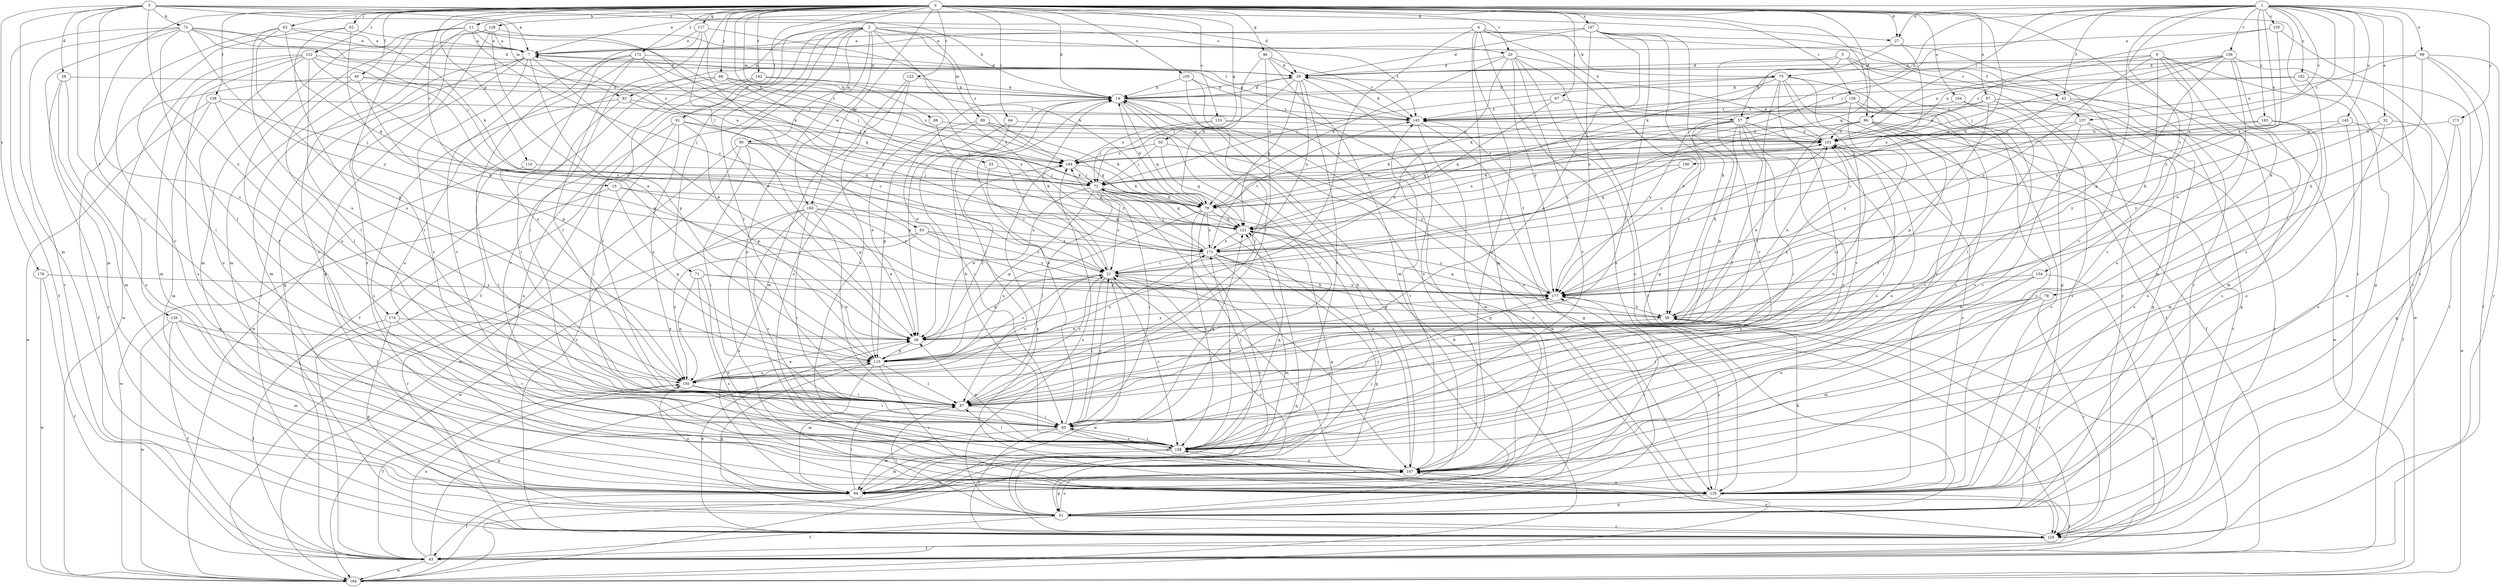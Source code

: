 strict digraph  {
0;
1;
2;
3;
4;
5;
6;
7;
11;
14;
15;
20;
21;
27;
28;
29;
32;
36;
40;
42;
43;
46;
50;
51;
53;
57;
58;
62;
63;
64;
65;
67;
68;
71;
72;
73;
75;
78;
79;
81;
83;
86;
87;
88;
89;
90;
92;
94;
97;
99;
100;
101;
104;
105;
107;
110;
115;
117;
121;
122;
123;
126;
128;
129;
133;
135;
138;
139;
142;
143;
145;
150;
154;
155;
156;
157;
158;
160;
164;
167;
171;
172;
173;
174;
176;
177;
182;
183;
184;
0 -> 11  [label=b];
0 -> 14  [label=b];
0 -> 15  [label=c];
0 -> 20  [label=c];
0 -> 27  [label=d];
0 -> 40  [label=f];
0 -> 46  [label=g];
0 -> 50  [label=g];
0 -> 53  [label=h];
0 -> 62  [label=i];
0 -> 63  [label=i];
0 -> 64  [label=i];
0 -> 67  [label=j];
0 -> 68  [label=j];
0 -> 71  [label=j];
0 -> 81  [label=l];
0 -> 83  [label=l];
0 -> 86  [label=l];
0 -> 88  [label=m];
0 -> 97  [label=n];
0 -> 104  [label=o];
0 -> 105  [label=o];
0 -> 110  [label=p];
0 -> 117  [label=q];
0 -> 121  [label=q];
0 -> 122  [label=r];
0 -> 123  [label=r];
0 -> 126  [label=r];
0 -> 128  [label=r];
0 -> 129  [label=r];
0 -> 133  [label=s];
0 -> 135  [label=s];
0 -> 138  [label=t];
0 -> 139  [label=t];
0 -> 142  [label=t];
0 -> 160  [label=w];
0 -> 167  [label=x];
0 -> 171  [label=x];
0 -> 172  [label=y];
1 -> 7  [label=a];
1 -> 27  [label=d];
1 -> 32  [label=e];
1 -> 42  [label=f];
1 -> 57  [label=h];
1 -> 65  [label=i];
1 -> 72  [label=j];
1 -> 86  [label=l];
1 -> 99  [label=n];
1 -> 100  [label=n];
1 -> 115  [label=p];
1 -> 145  [label=u];
1 -> 154  [label=v];
1 -> 155  [label=v];
1 -> 156  [label=v];
1 -> 157  [label=v];
1 -> 171  [label=x];
1 -> 173  [label=y];
1 -> 182  [label=z];
1 -> 183  [label=z];
1 -> 184  [label=z];
2 -> 20  [label=c];
2 -> 36  [label=e];
2 -> 87  [label=l];
2 -> 89  [label=m];
2 -> 90  [label=m];
2 -> 92  [label=m];
2 -> 107  [label=o];
2 -> 143  [label=t];
2 -> 160  [label=w];
2 -> 164  [label=w];
2 -> 171  [label=x];
2 -> 174  [label=y];
2 -> 184  [label=z];
3 -> 7  [label=a];
3 -> 14  [label=b];
3 -> 27  [label=d];
3 -> 28  [label=d];
3 -> 29  [label=d];
3 -> 65  [label=i];
3 -> 73  [label=k];
3 -> 92  [label=m];
3 -> 94  [label=m];
3 -> 150  [label=u];
3 -> 174  [label=y];
3 -> 176  [label=y];
4 -> 7  [label=a];
4 -> 21  [label=c];
4 -> 57  [label=h];
4 -> 75  [label=k];
4 -> 94  [label=m];
4 -> 107  [label=o];
4 -> 135  [label=s];
4 -> 157  [label=v];
5 -> 29  [label=d];
5 -> 42  [label=f];
5 -> 51  [label=g];
5 -> 57  [label=h];
5 -> 129  [label=r];
5 -> 158  [label=v];
6 -> 58  [label=h];
6 -> 75  [label=k];
6 -> 78  [label=k];
6 -> 101  [label=n];
6 -> 107  [label=o];
6 -> 158  [label=v];
6 -> 164  [label=w];
6 -> 177  [label=y];
7 -> 29  [label=d];
7 -> 36  [label=e];
7 -> 51  [label=g];
7 -> 94  [label=m];
7 -> 115  [label=p];
7 -> 129  [label=r];
7 -> 158  [label=v];
11 -> 7  [label=a];
11 -> 21  [label=c];
11 -> 65  [label=i];
11 -> 94  [label=m];
11 -> 107  [label=o];
11 -> 143  [label=t];
11 -> 158  [label=v];
11 -> 184  [label=z];
14 -> 29  [label=d];
14 -> 36  [label=e];
14 -> 51  [label=g];
14 -> 65  [label=i];
14 -> 87  [label=l];
14 -> 121  [label=q];
14 -> 129  [label=r];
14 -> 143  [label=t];
15 -> 79  [label=k];
15 -> 115  [label=p];
15 -> 164  [label=w];
15 -> 177  [label=y];
20 -> 29  [label=d];
20 -> 36  [label=e];
20 -> 58  [label=h];
20 -> 79  [label=k];
20 -> 129  [label=r];
20 -> 135  [label=s];
20 -> 158  [label=v];
20 -> 177  [label=y];
21 -> 14  [label=b];
21 -> 36  [label=e];
21 -> 65  [label=i];
21 -> 107  [label=o];
21 -> 150  [label=u];
21 -> 158  [label=v];
21 -> 164  [label=w];
21 -> 177  [label=y];
27 -> 79  [label=k];
27 -> 158  [label=v];
27 -> 171  [label=x];
28 -> 14  [label=b];
28 -> 94  [label=m];
28 -> 129  [label=r];
28 -> 135  [label=s];
29 -> 14  [label=b];
29 -> 72  [label=j];
29 -> 107  [label=o];
29 -> 121  [label=q];
29 -> 158  [label=v];
29 -> 171  [label=x];
32 -> 51  [label=g];
32 -> 101  [label=n];
32 -> 107  [label=o];
32 -> 177  [label=y];
36 -> 115  [label=p];
36 -> 177  [label=y];
40 -> 14  [label=b];
40 -> 43  [label=f];
40 -> 87  [label=l];
40 -> 101  [label=n];
40 -> 115  [label=p];
42 -> 21  [label=c];
42 -> 135  [label=s];
42 -> 143  [label=t];
42 -> 164  [label=w];
43 -> 58  [label=h];
43 -> 115  [label=p];
43 -> 150  [label=u];
43 -> 164  [label=w];
46 -> 29  [label=d];
46 -> 79  [label=k];
46 -> 87  [label=l];
46 -> 94  [label=m];
46 -> 143  [label=t];
50 -> 72  [label=j];
50 -> 121  [label=q];
50 -> 177  [label=y];
50 -> 184  [label=z];
51 -> 21  [label=c];
51 -> 43  [label=f];
51 -> 87  [label=l];
51 -> 107  [label=o];
51 -> 129  [label=r];
51 -> 184  [label=z];
53 -> 21  [label=c];
53 -> 72  [label=j];
57 -> 58  [label=h];
57 -> 65  [label=i];
57 -> 87  [label=l];
57 -> 101  [label=n];
57 -> 107  [label=o];
57 -> 115  [label=p];
57 -> 121  [label=q];
57 -> 158  [label=v];
57 -> 171  [label=x];
57 -> 177  [label=y];
58 -> 36  [label=e];
58 -> 101  [label=n];
58 -> 121  [label=q];
58 -> 129  [label=r];
62 -> 7  [label=a];
62 -> 58  [label=h];
62 -> 65  [label=i];
62 -> 150  [label=u];
63 -> 7  [label=a];
63 -> 79  [label=k];
63 -> 115  [label=p];
63 -> 121  [label=q];
63 -> 150  [label=u];
63 -> 158  [label=v];
64 -> 36  [label=e];
64 -> 65  [label=i];
64 -> 101  [label=n];
65 -> 14  [label=b];
65 -> 21  [label=c];
65 -> 94  [label=m];
65 -> 107  [label=o];
65 -> 121  [label=q];
65 -> 129  [label=r];
65 -> 158  [label=v];
65 -> 177  [label=y];
67 -> 43  [label=f];
67 -> 121  [label=q];
67 -> 143  [label=t];
68 -> 14  [label=b];
68 -> 43  [label=f];
68 -> 72  [label=j];
68 -> 164  [label=w];
68 -> 184  [label=z];
71 -> 36  [label=e];
71 -> 107  [label=o];
71 -> 135  [label=s];
71 -> 150  [label=u];
71 -> 177  [label=y];
72 -> 7  [label=a];
72 -> 21  [label=c];
72 -> 36  [label=e];
72 -> 65  [label=i];
72 -> 79  [label=k];
72 -> 87  [label=l];
72 -> 107  [label=o];
72 -> 115  [label=p];
72 -> 121  [label=q];
73 -> 7  [label=a];
73 -> 29  [label=d];
73 -> 43  [label=f];
73 -> 72  [label=j];
73 -> 87  [label=l];
73 -> 94  [label=m];
73 -> 129  [label=r];
73 -> 177  [label=y];
73 -> 184  [label=z];
75 -> 14  [label=b];
75 -> 43  [label=f];
75 -> 65  [label=i];
75 -> 72  [label=j];
75 -> 79  [label=k];
75 -> 87  [label=l];
75 -> 107  [label=o];
75 -> 135  [label=s];
75 -> 158  [label=v];
78 -> 58  [label=h];
78 -> 65  [label=i];
78 -> 94  [label=m];
78 -> 129  [label=r];
79 -> 14  [label=b];
79 -> 101  [label=n];
79 -> 121  [label=q];
79 -> 129  [label=r];
79 -> 150  [label=u];
79 -> 158  [label=v];
79 -> 171  [label=x];
81 -> 65  [label=i];
81 -> 101  [label=n];
81 -> 107  [label=o];
81 -> 115  [label=p];
81 -> 121  [label=q];
81 -> 150  [label=u];
83 -> 21  [label=c];
83 -> 129  [label=r];
83 -> 150  [label=u];
83 -> 171  [label=x];
83 -> 177  [label=y];
86 -> 21  [label=c];
86 -> 36  [label=e];
86 -> 79  [label=k];
86 -> 87  [label=l];
86 -> 101  [label=n];
86 -> 129  [label=r];
86 -> 135  [label=s];
86 -> 158  [label=v];
87 -> 65  [label=i];
87 -> 101  [label=n];
88 -> 21  [label=c];
88 -> 101  [label=n];
89 -> 36  [label=e];
89 -> 79  [label=k];
89 -> 101  [label=n];
89 -> 115  [label=p];
89 -> 121  [label=q];
90 -> 65  [label=i];
90 -> 79  [label=k];
90 -> 115  [label=p];
90 -> 129  [label=r];
90 -> 164  [label=w];
90 -> 184  [label=z];
92 -> 21  [label=c];
92 -> 87  [label=l];
92 -> 135  [label=s];
92 -> 143  [label=t];
94 -> 43  [label=f];
94 -> 72  [label=j];
94 -> 87  [label=l];
94 -> 121  [label=q];
94 -> 150  [label=u];
94 -> 177  [label=y];
97 -> 51  [label=g];
97 -> 101  [label=n];
97 -> 115  [label=p];
97 -> 135  [label=s];
97 -> 143  [label=t];
99 -> 29  [label=d];
99 -> 43  [label=f];
99 -> 58  [label=h];
99 -> 101  [label=n];
99 -> 129  [label=r];
99 -> 135  [label=s];
100 -> 72  [label=j];
100 -> 121  [label=q];
101 -> 29  [label=d];
101 -> 79  [label=k];
101 -> 87  [label=l];
101 -> 135  [label=s];
101 -> 177  [label=y];
101 -> 184  [label=z];
104 -> 51  [label=g];
104 -> 87  [label=l];
104 -> 143  [label=t];
105 -> 14  [label=b];
105 -> 87  [label=l];
105 -> 135  [label=s];
105 -> 164  [label=w];
107 -> 14  [label=b];
107 -> 51  [label=g];
107 -> 94  [label=m];
107 -> 135  [label=s];
107 -> 143  [label=t];
110 -> 72  [label=j];
110 -> 87  [label=l];
115 -> 21  [label=c];
115 -> 51  [label=g];
115 -> 87  [label=l];
115 -> 94  [label=m];
115 -> 101  [label=n];
115 -> 135  [label=s];
115 -> 150  [label=u];
115 -> 171  [label=x];
115 -> 184  [label=z];
117 -> 7  [label=a];
117 -> 43  [label=f];
117 -> 65  [label=i];
117 -> 79  [label=k];
117 -> 177  [label=y];
121 -> 171  [label=x];
121 -> 177  [label=y];
122 -> 29  [label=d];
122 -> 87  [label=l];
122 -> 94  [label=m];
122 -> 107  [label=o];
122 -> 115  [label=p];
122 -> 135  [label=s];
122 -> 164  [label=w];
122 -> 177  [label=y];
123 -> 14  [label=b];
123 -> 94  [label=m];
123 -> 107  [label=o];
123 -> 158  [label=v];
126 -> 87  [label=l];
126 -> 107  [label=o];
126 -> 135  [label=s];
126 -> 143  [label=t];
126 -> 177  [label=y];
128 -> 7  [label=a];
128 -> 36  [label=e];
128 -> 51  [label=g];
128 -> 79  [label=k];
128 -> 94  [label=m];
128 -> 135  [label=s];
129 -> 36  [label=e];
129 -> 43  [label=f];
129 -> 107  [label=o];
133 -> 51  [label=g];
133 -> 72  [label=j];
133 -> 101  [label=n];
133 -> 184  [label=z];
135 -> 21  [label=c];
135 -> 43  [label=f];
135 -> 51  [label=g];
135 -> 58  [label=h];
135 -> 158  [label=v];
135 -> 177  [label=y];
135 -> 184  [label=z];
138 -> 72  [label=j];
138 -> 94  [label=m];
138 -> 143  [label=t];
138 -> 150  [label=u];
138 -> 164  [label=w];
139 -> 36  [label=e];
139 -> 43  [label=f];
139 -> 87  [label=l];
139 -> 94  [label=m];
139 -> 164  [label=w];
142 -> 14  [label=b];
142 -> 87  [label=l];
142 -> 158  [label=v];
142 -> 171  [label=x];
143 -> 7  [label=a];
143 -> 29  [label=d];
143 -> 51  [label=g];
143 -> 94  [label=m];
143 -> 101  [label=n];
145 -> 43  [label=f];
145 -> 101  [label=n];
145 -> 135  [label=s];
145 -> 177  [label=y];
150 -> 21  [label=c];
150 -> 36  [label=e];
150 -> 43  [label=f];
150 -> 65  [label=i];
150 -> 87  [label=l];
154 -> 43  [label=f];
154 -> 107  [label=o];
154 -> 150  [label=u];
154 -> 177  [label=y];
155 -> 7  [label=a];
155 -> 129  [label=r];
155 -> 177  [label=y];
155 -> 184  [label=z];
156 -> 29  [label=d];
156 -> 36  [label=e];
156 -> 51  [label=g];
156 -> 72  [label=j];
156 -> 79  [label=k];
156 -> 94  [label=m];
156 -> 101  [label=n];
156 -> 177  [label=y];
157 -> 101  [label=n];
157 -> 129  [label=r];
157 -> 135  [label=s];
157 -> 158  [label=v];
157 -> 177  [label=y];
158 -> 14  [label=b];
158 -> 36  [label=e];
158 -> 65  [label=i];
158 -> 87  [label=l];
158 -> 94  [label=m];
158 -> 101  [label=n];
158 -> 107  [label=o];
158 -> 121  [label=q];
158 -> 171  [label=x];
160 -> 36  [label=e];
160 -> 65  [label=i];
160 -> 87  [label=l];
160 -> 121  [label=q];
160 -> 135  [label=s];
160 -> 158  [label=v];
160 -> 164  [label=w];
160 -> 171  [label=x];
164 -> 14  [label=b];
164 -> 72  [label=j];
164 -> 121  [label=q];
167 -> 7  [label=a];
167 -> 29  [label=d];
167 -> 51  [label=g];
167 -> 58  [label=h];
167 -> 87  [label=l];
167 -> 129  [label=r];
167 -> 150  [label=u];
167 -> 177  [label=y];
171 -> 21  [label=c];
171 -> 51  [label=g];
171 -> 58  [label=h];
171 -> 72  [label=j];
171 -> 94  [label=m];
171 -> 143  [label=t];
171 -> 184  [label=z];
172 -> 29  [label=d];
172 -> 72  [label=j];
172 -> 87  [label=l];
172 -> 107  [label=o];
172 -> 121  [label=q];
172 -> 150  [label=u];
172 -> 158  [label=v];
173 -> 101  [label=n];
173 -> 107  [label=o];
173 -> 164  [label=w];
174 -> 36  [label=e];
174 -> 43  [label=f];
174 -> 51  [label=g];
174 -> 158  [label=v];
176 -> 43  [label=f];
176 -> 164  [label=w];
176 -> 177  [label=y];
177 -> 58  [label=h];
177 -> 143  [label=t];
182 -> 14  [label=b];
182 -> 94  [label=m];
182 -> 129  [label=r];
182 -> 143  [label=t];
183 -> 72  [label=j];
183 -> 94  [label=m];
183 -> 101  [label=n];
183 -> 107  [label=o];
184 -> 72  [label=j];
184 -> 79  [label=k];
}
